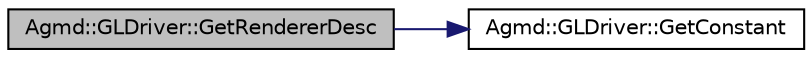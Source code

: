 digraph "Agmd::GLDriver::GetRendererDesc"
{
  edge [fontname="Helvetica",fontsize="10",labelfontname="Helvetica",labelfontsize="10"];
  node [fontname="Helvetica",fontsize="10",shape=record];
  rankdir="LR";
  Node1 [label="Agmd::GLDriver::GetRendererDesc",height=0.2,width=0.4,color="black", fillcolor="grey75", style="filled" fontcolor="black"];
  Node1 -> Node2 [color="midnightblue",fontsize="10",style="solid",fontname="Helvetica"];
  Node2 [label="Agmd::GLDriver::GetConstant",height=0.2,width=0.4,color="black", fillcolor="white", style="filled",URL="$class_agmd_1_1_g_l_driver.html#abf2bff50bf8cc4428c6f26f077274796"];
}
